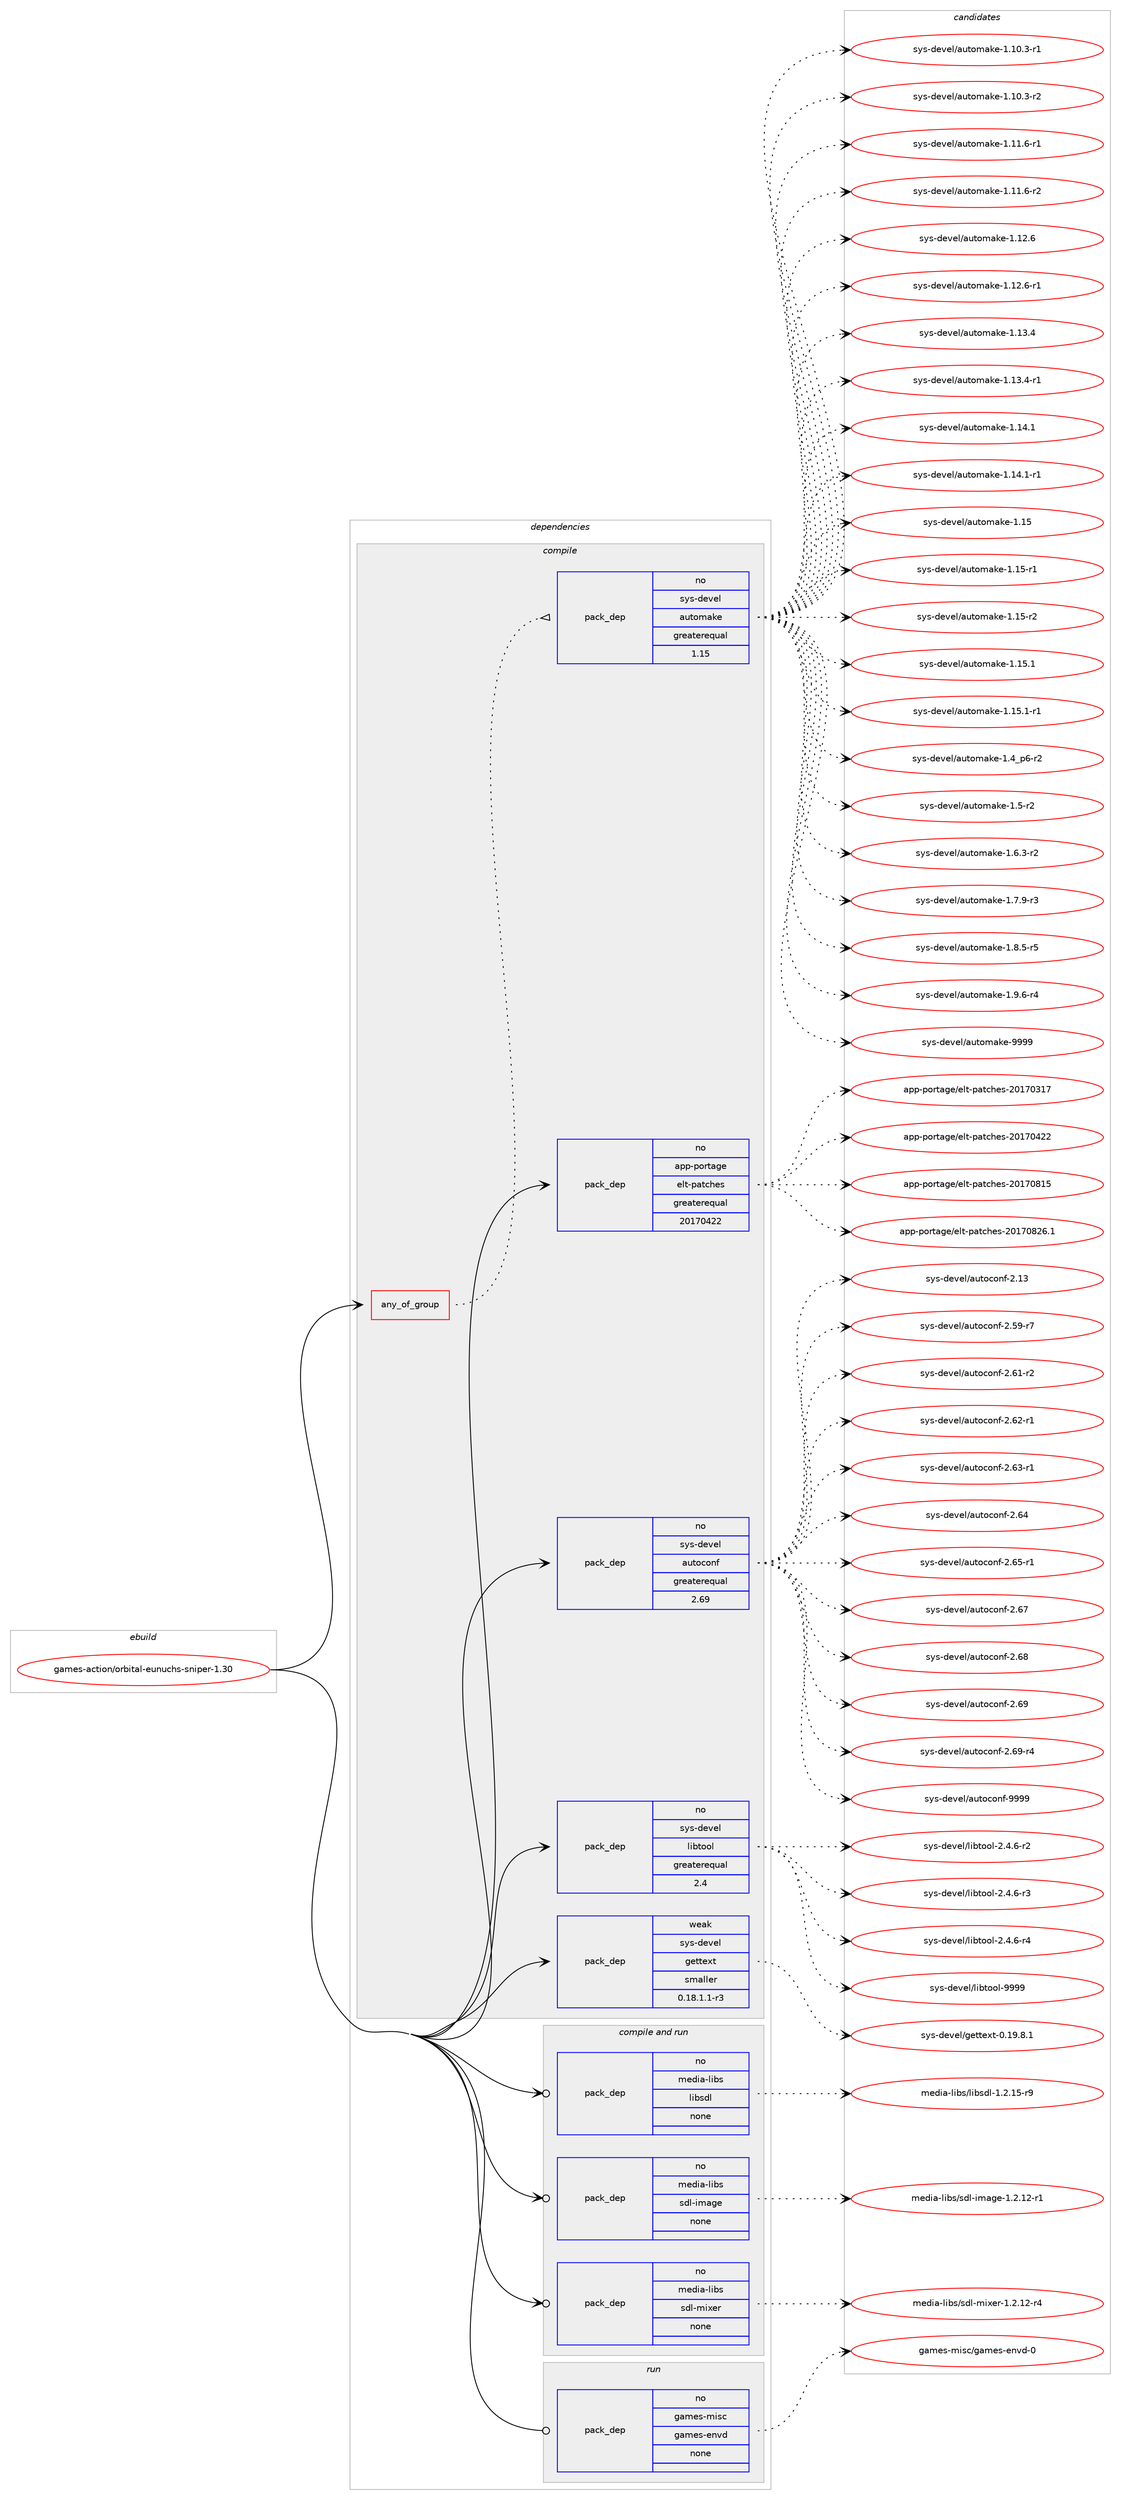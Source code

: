digraph prolog {

# *************
# Graph options
# *************

newrank=true;
concentrate=true;
compound=true;
graph [rankdir=LR,fontname=Helvetica,fontsize=10,ranksep=1.5];#, ranksep=2.5, nodesep=0.2];
edge  [arrowhead=vee];
node  [fontname=Helvetica,fontsize=10];

# **********
# The ebuild
# **********

subgraph cluster_leftcol {
color=gray;
rank=same;
label=<<i>ebuild</i>>;
id [label="games-action/orbital-eunuchs-sniper-1.30", color=red, width=4, href="../games-action/orbital-eunuchs-sniper-1.30.svg"];
}

# ****************
# The dependencies
# ****************

subgraph cluster_midcol {
color=gray;
label=<<i>dependencies</i>>;
subgraph cluster_compile {
fillcolor="#eeeeee";
style=filled;
label=<<i>compile</i>>;
subgraph any4321 {
dependency293218 [label=<<TABLE BORDER="0" CELLBORDER="1" CELLSPACING="0" CELLPADDING="4"><TR><TD CELLPADDING="10">any_of_group</TD></TR></TABLE>>, shape=none, color=red];subgraph pack209180 {
dependency293219 [label=<<TABLE BORDER="0" CELLBORDER="1" CELLSPACING="0" CELLPADDING="4" WIDTH="220"><TR><TD ROWSPAN="6" CELLPADDING="30">pack_dep</TD></TR><TR><TD WIDTH="110">no</TD></TR><TR><TD>sys-devel</TD></TR><TR><TD>automake</TD></TR><TR><TD>greaterequal</TD></TR><TR><TD>1.15</TD></TR></TABLE>>, shape=none, color=blue];
}
dependency293218:e -> dependency293219:w [weight=20,style="dotted",arrowhead="oinv"];
}
id:e -> dependency293218:w [weight=20,style="solid",arrowhead="vee"];
subgraph pack209181 {
dependency293220 [label=<<TABLE BORDER="0" CELLBORDER="1" CELLSPACING="0" CELLPADDING="4" WIDTH="220"><TR><TD ROWSPAN="6" CELLPADDING="30">pack_dep</TD></TR><TR><TD WIDTH="110">no</TD></TR><TR><TD>app-portage</TD></TR><TR><TD>elt-patches</TD></TR><TR><TD>greaterequal</TD></TR><TR><TD>20170422</TD></TR></TABLE>>, shape=none, color=blue];
}
id:e -> dependency293220:w [weight=20,style="solid",arrowhead="vee"];
subgraph pack209182 {
dependency293221 [label=<<TABLE BORDER="0" CELLBORDER="1" CELLSPACING="0" CELLPADDING="4" WIDTH="220"><TR><TD ROWSPAN="6" CELLPADDING="30">pack_dep</TD></TR><TR><TD WIDTH="110">no</TD></TR><TR><TD>sys-devel</TD></TR><TR><TD>autoconf</TD></TR><TR><TD>greaterequal</TD></TR><TR><TD>2.69</TD></TR></TABLE>>, shape=none, color=blue];
}
id:e -> dependency293221:w [weight=20,style="solid",arrowhead="vee"];
subgraph pack209183 {
dependency293222 [label=<<TABLE BORDER="0" CELLBORDER="1" CELLSPACING="0" CELLPADDING="4" WIDTH="220"><TR><TD ROWSPAN="6" CELLPADDING="30">pack_dep</TD></TR><TR><TD WIDTH="110">no</TD></TR><TR><TD>sys-devel</TD></TR><TR><TD>libtool</TD></TR><TR><TD>greaterequal</TD></TR><TR><TD>2.4</TD></TR></TABLE>>, shape=none, color=blue];
}
id:e -> dependency293222:w [weight=20,style="solid",arrowhead="vee"];
subgraph pack209184 {
dependency293223 [label=<<TABLE BORDER="0" CELLBORDER="1" CELLSPACING="0" CELLPADDING="4" WIDTH="220"><TR><TD ROWSPAN="6" CELLPADDING="30">pack_dep</TD></TR><TR><TD WIDTH="110">weak</TD></TR><TR><TD>sys-devel</TD></TR><TR><TD>gettext</TD></TR><TR><TD>smaller</TD></TR><TR><TD>0.18.1.1-r3</TD></TR></TABLE>>, shape=none, color=blue];
}
id:e -> dependency293223:w [weight=20,style="solid",arrowhead="vee"];
}
subgraph cluster_compileandrun {
fillcolor="#eeeeee";
style=filled;
label=<<i>compile and run</i>>;
subgraph pack209185 {
dependency293224 [label=<<TABLE BORDER="0" CELLBORDER="1" CELLSPACING="0" CELLPADDING="4" WIDTH="220"><TR><TD ROWSPAN="6" CELLPADDING="30">pack_dep</TD></TR><TR><TD WIDTH="110">no</TD></TR><TR><TD>media-libs</TD></TR><TR><TD>libsdl</TD></TR><TR><TD>none</TD></TR><TR><TD></TD></TR></TABLE>>, shape=none, color=blue];
}
id:e -> dependency293224:w [weight=20,style="solid",arrowhead="odotvee"];
subgraph pack209186 {
dependency293225 [label=<<TABLE BORDER="0" CELLBORDER="1" CELLSPACING="0" CELLPADDING="4" WIDTH="220"><TR><TD ROWSPAN="6" CELLPADDING="30">pack_dep</TD></TR><TR><TD WIDTH="110">no</TD></TR><TR><TD>media-libs</TD></TR><TR><TD>sdl-image</TD></TR><TR><TD>none</TD></TR><TR><TD></TD></TR></TABLE>>, shape=none, color=blue];
}
id:e -> dependency293225:w [weight=20,style="solid",arrowhead="odotvee"];
subgraph pack209187 {
dependency293226 [label=<<TABLE BORDER="0" CELLBORDER="1" CELLSPACING="0" CELLPADDING="4" WIDTH="220"><TR><TD ROWSPAN="6" CELLPADDING="30">pack_dep</TD></TR><TR><TD WIDTH="110">no</TD></TR><TR><TD>media-libs</TD></TR><TR><TD>sdl-mixer</TD></TR><TR><TD>none</TD></TR><TR><TD></TD></TR></TABLE>>, shape=none, color=blue];
}
id:e -> dependency293226:w [weight=20,style="solid",arrowhead="odotvee"];
}
subgraph cluster_run {
fillcolor="#eeeeee";
style=filled;
label=<<i>run</i>>;
subgraph pack209188 {
dependency293227 [label=<<TABLE BORDER="0" CELLBORDER="1" CELLSPACING="0" CELLPADDING="4" WIDTH="220"><TR><TD ROWSPAN="6" CELLPADDING="30">pack_dep</TD></TR><TR><TD WIDTH="110">no</TD></TR><TR><TD>games-misc</TD></TR><TR><TD>games-envd</TD></TR><TR><TD>none</TD></TR><TR><TD></TD></TR></TABLE>>, shape=none, color=blue];
}
id:e -> dependency293227:w [weight=20,style="solid",arrowhead="odot"];
}
}

# **************
# The candidates
# **************

subgraph cluster_choices {
rank=same;
color=gray;
label=<<i>candidates</i>>;

subgraph choice209180 {
color=black;
nodesep=1;
choice11512111545100101118101108479711711611110997107101454946494846514511449 [label="sys-devel/automake-1.10.3-r1", color=red, width=4,href="../sys-devel/automake-1.10.3-r1.svg"];
choice11512111545100101118101108479711711611110997107101454946494846514511450 [label="sys-devel/automake-1.10.3-r2", color=red, width=4,href="../sys-devel/automake-1.10.3-r2.svg"];
choice11512111545100101118101108479711711611110997107101454946494946544511449 [label="sys-devel/automake-1.11.6-r1", color=red, width=4,href="../sys-devel/automake-1.11.6-r1.svg"];
choice11512111545100101118101108479711711611110997107101454946494946544511450 [label="sys-devel/automake-1.11.6-r2", color=red, width=4,href="../sys-devel/automake-1.11.6-r2.svg"];
choice1151211154510010111810110847971171161111099710710145494649504654 [label="sys-devel/automake-1.12.6", color=red, width=4,href="../sys-devel/automake-1.12.6.svg"];
choice11512111545100101118101108479711711611110997107101454946495046544511449 [label="sys-devel/automake-1.12.6-r1", color=red, width=4,href="../sys-devel/automake-1.12.6-r1.svg"];
choice1151211154510010111810110847971171161111099710710145494649514652 [label="sys-devel/automake-1.13.4", color=red, width=4,href="../sys-devel/automake-1.13.4.svg"];
choice11512111545100101118101108479711711611110997107101454946495146524511449 [label="sys-devel/automake-1.13.4-r1", color=red, width=4,href="../sys-devel/automake-1.13.4-r1.svg"];
choice1151211154510010111810110847971171161111099710710145494649524649 [label="sys-devel/automake-1.14.1", color=red, width=4,href="../sys-devel/automake-1.14.1.svg"];
choice11512111545100101118101108479711711611110997107101454946495246494511449 [label="sys-devel/automake-1.14.1-r1", color=red, width=4,href="../sys-devel/automake-1.14.1-r1.svg"];
choice115121115451001011181011084797117116111109971071014549464953 [label="sys-devel/automake-1.15", color=red, width=4,href="../sys-devel/automake-1.15.svg"];
choice1151211154510010111810110847971171161111099710710145494649534511449 [label="sys-devel/automake-1.15-r1", color=red, width=4,href="../sys-devel/automake-1.15-r1.svg"];
choice1151211154510010111810110847971171161111099710710145494649534511450 [label="sys-devel/automake-1.15-r2", color=red, width=4,href="../sys-devel/automake-1.15-r2.svg"];
choice1151211154510010111810110847971171161111099710710145494649534649 [label="sys-devel/automake-1.15.1", color=red, width=4,href="../sys-devel/automake-1.15.1.svg"];
choice11512111545100101118101108479711711611110997107101454946495346494511449 [label="sys-devel/automake-1.15.1-r1", color=red, width=4,href="../sys-devel/automake-1.15.1-r1.svg"];
choice115121115451001011181011084797117116111109971071014549465295112544511450 [label="sys-devel/automake-1.4_p6-r2", color=red, width=4,href="../sys-devel/automake-1.4_p6-r2.svg"];
choice11512111545100101118101108479711711611110997107101454946534511450 [label="sys-devel/automake-1.5-r2", color=red, width=4,href="../sys-devel/automake-1.5-r2.svg"];
choice115121115451001011181011084797117116111109971071014549465446514511450 [label="sys-devel/automake-1.6.3-r2", color=red, width=4,href="../sys-devel/automake-1.6.3-r2.svg"];
choice115121115451001011181011084797117116111109971071014549465546574511451 [label="sys-devel/automake-1.7.9-r3", color=red, width=4,href="../sys-devel/automake-1.7.9-r3.svg"];
choice115121115451001011181011084797117116111109971071014549465646534511453 [label="sys-devel/automake-1.8.5-r5", color=red, width=4,href="../sys-devel/automake-1.8.5-r5.svg"];
choice115121115451001011181011084797117116111109971071014549465746544511452 [label="sys-devel/automake-1.9.6-r4", color=red, width=4,href="../sys-devel/automake-1.9.6-r4.svg"];
choice115121115451001011181011084797117116111109971071014557575757 [label="sys-devel/automake-9999", color=red, width=4,href="../sys-devel/automake-9999.svg"];
dependency293219:e -> choice11512111545100101118101108479711711611110997107101454946494846514511449:w [style=dotted,weight="100"];
dependency293219:e -> choice11512111545100101118101108479711711611110997107101454946494846514511450:w [style=dotted,weight="100"];
dependency293219:e -> choice11512111545100101118101108479711711611110997107101454946494946544511449:w [style=dotted,weight="100"];
dependency293219:e -> choice11512111545100101118101108479711711611110997107101454946494946544511450:w [style=dotted,weight="100"];
dependency293219:e -> choice1151211154510010111810110847971171161111099710710145494649504654:w [style=dotted,weight="100"];
dependency293219:e -> choice11512111545100101118101108479711711611110997107101454946495046544511449:w [style=dotted,weight="100"];
dependency293219:e -> choice1151211154510010111810110847971171161111099710710145494649514652:w [style=dotted,weight="100"];
dependency293219:e -> choice11512111545100101118101108479711711611110997107101454946495146524511449:w [style=dotted,weight="100"];
dependency293219:e -> choice1151211154510010111810110847971171161111099710710145494649524649:w [style=dotted,weight="100"];
dependency293219:e -> choice11512111545100101118101108479711711611110997107101454946495246494511449:w [style=dotted,weight="100"];
dependency293219:e -> choice115121115451001011181011084797117116111109971071014549464953:w [style=dotted,weight="100"];
dependency293219:e -> choice1151211154510010111810110847971171161111099710710145494649534511449:w [style=dotted,weight="100"];
dependency293219:e -> choice1151211154510010111810110847971171161111099710710145494649534511450:w [style=dotted,weight="100"];
dependency293219:e -> choice1151211154510010111810110847971171161111099710710145494649534649:w [style=dotted,weight="100"];
dependency293219:e -> choice11512111545100101118101108479711711611110997107101454946495346494511449:w [style=dotted,weight="100"];
dependency293219:e -> choice115121115451001011181011084797117116111109971071014549465295112544511450:w [style=dotted,weight="100"];
dependency293219:e -> choice11512111545100101118101108479711711611110997107101454946534511450:w [style=dotted,weight="100"];
dependency293219:e -> choice115121115451001011181011084797117116111109971071014549465446514511450:w [style=dotted,weight="100"];
dependency293219:e -> choice115121115451001011181011084797117116111109971071014549465546574511451:w [style=dotted,weight="100"];
dependency293219:e -> choice115121115451001011181011084797117116111109971071014549465646534511453:w [style=dotted,weight="100"];
dependency293219:e -> choice115121115451001011181011084797117116111109971071014549465746544511452:w [style=dotted,weight="100"];
dependency293219:e -> choice115121115451001011181011084797117116111109971071014557575757:w [style=dotted,weight="100"];
}
subgraph choice209181 {
color=black;
nodesep=1;
choice97112112451121111141169710310147101108116451129711699104101115455048495548514955 [label="app-portage/elt-patches-20170317", color=red, width=4,href="../app-portage/elt-patches-20170317.svg"];
choice97112112451121111141169710310147101108116451129711699104101115455048495548525050 [label="app-portage/elt-patches-20170422", color=red, width=4,href="../app-portage/elt-patches-20170422.svg"];
choice97112112451121111141169710310147101108116451129711699104101115455048495548564953 [label="app-portage/elt-patches-20170815", color=red, width=4,href="../app-portage/elt-patches-20170815.svg"];
choice971121124511211111411697103101471011081164511297116991041011154550484955485650544649 [label="app-portage/elt-patches-20170826.1", color=red, width=4,href="../app-portage/elt-patches-20170826.1.svg"];
dependency293220:e -> choice97112112451121111141169710310147101108116451129711699104101115455048495548514955:w [style=dotted,weight="100"];
dependency293220:e -> choice97112112451121111141169710310147101108116451129711699104101115455048495548525050:w [style=dotted,weight="100"];
dependency293220:e -> choice97112112451121111141169710310147101108116451129711699104101115455048495548564953:w [style=dotted,weight="100"];
dependency293220:e -> choice971121124511211111411697103101471011081164511297116991041011154550484955485650544649:w [style=dotted,weight="100"];
}
subgraph choice209182 {
color=black;
nodesep=1;
choice115121115451001011181011084797117116111991111101024550464951 [label="sys-devel/autoconf-2.13", color=red, width=4,href="../sys-devel/autoconf-2.13.svg"];
choice1151211154510010111810110847971171161119911111010245504653574511455 [label="sys-devel/autoconf-2.59-r7", color=red, width=4,href="../sys-devel/autoconf-2.59-r7.svg"];
choice1151211154510010111810110847971171161119911111010245504654494511450 [label="sys-devel/autoconf-2.61-r2", color=red, width=4,href="../sys-devel/autoconf-2.61-r2.svg"];
choice1151211154510010111810110847971171161119911111010245504654504511449 [label="sys-devel/autoconf-2.62-r1", color=red, width=4,href="../sys-devel/autoconf-2.62-r1.svg"];
choice1151211154510010111810110847971171161119911111010245504654514511449 [label="sys-devel/autoconf-2.63-r1", color=red, width=4,href="../sys-devel/autoconf-2.63-r1.svg"];
choice115121115451001011181011084797117116111991111101024550465452 [label="sys-devel/autoconf-2.64", color=red, width=4,href="../sys-devel/autoconf-2.64.svg"];
choice1151211154510010111810110847971171161119911111010245504654534511449 [label="sys-devel/autoconf-2.65-r1", color=red, width=4,href="../sys-devel/autoconf-2.65-r1.svg"];
choice115121115451001011181011084797117116111991111101024550465455 [label="sys-devel/autoconf-2.67", color=red, width=4,href="../sys-devel/autoconf-2.67.svg"];
choice115121115451001011181011084797117116111991111101024550465456 [label="sys-devel/autoconf-2.68", color=red, width=4,href="../sys-devel/autoconf-2.68.svg"];
choice115121115451001011181011084797117116111991111101024550465457 [label="sys-devel/autoconf-2.69", color=red, width=4,href="../sys-devel/autoconf-2.69.svg"];
choice1151211154510010111810110847971171161119911111010245504654574511452 [label="sys-devel/autoconf-2.69-r4", color=red, width=4,href="../sys-devel/autoconf-2.69-r4.svg"];
choice115121115451001011181011084797117116111991111101024557575757 [label="sys-devel/autoconf-9999", color=red, width=4,href="../sys-devel/autoconf-9999.svg"];
dependency293221:e -> choice115121115451001011181011084797117116111991111101024550464951:w [style=dotted,weight="100"];
dependency293221:e -> choice1151211154510010111810110847971171161119911111010245504653574511455:w [style=dotted,weight="100"];
dependency293221:e -> choice1151211154510010111810110847971171161119911111010245504654494511450:w [style=dotted,weight="100"];
dependency293221:e -> choice1151211154510010111810110847971171161119911111010245504654504511449:w [style=dotted,weight="100"];
dependency293221:e -> choice1151211154510010111810110847971171161119911111010245504654514511449:w [style=dotted,weight="100"];
dependency293221:e -> choice115121115451001011181011084797117116111991111101024550465452:w [style=dotted,weight="100"];
dependency293221:e -> choice1151211154510010111810110847971171161119911111010245504654534511449:w [style=dotted,weight="100"];
dependency293221:e -> choice115121115451001011181011084797117116111991111101024550465455:w [style=dotted,weight="100"];
dependency293221:e -> choice115121115451001011181011084797117116111991111101024550465456:w [style=dotted,weight="100"];
dependency293221:e -> choice115121115451001011181011084797117116111991111101024550465457:w [style=dotted,weight="100"];
dependency293221:e -> choice1151211154510010111810110847971171161119911111010245504654574511452:w [style=dotted,weight="100"];
dependency293221:e -> choice115121115451001011181011084797117116111991111101024557575757:w [style=dotted,weight="100"];
}
subgraph choice209183 {
color=black;
nodesep=1;
choice1151211154510010111810110847108105981161111111084550465246544511450 [label="sys-devel/libtool-2.4.6-r2", color=red, width=4,href="../sys-devel/libtool-2.4.6-r2.svg"];
choice1151211154510010111810110847108105981161111111084550465246544511451 [label="sys-devel/libtool-2.4.6-r3", color=red, width=4,href="../sys-devel/libtool-2.4.6-r3.svg"];
choice1151211154510010111810110847108105981161111111084550465246544511452 [label="sys-devel/libtool-2.4.6-r4", color=red, width=4,href="../sys-devel/libtool-2.4.6-r4.svg"];
choice1151211154510010111810110847108105981161111111084557575757 [label="sys-devel/libtool-9999", color=red, width=4,href="../sys-devel/libtool-9999.svg"];
dependency293222:e -> choice1151211154510010111810110847108105981161111111084550465246544511450:w [style=dotted,weight="100"];
dependency293222:e -> choice1151211154510010111810110847108105981161111111084550465246544511451:w [style=dotted,weight="100"];
dependency293222:e -> choice1151211154510010111810110847108105981161111111084550465246544511452:w [style=dotted,weight="100"];
dependency293222:e -> choice1151211154510010111810110847108105981161111111084557575757:w [style=dotted,weight="100"];
}
subgraph choice209184 {
color=black;
nodesep=1;
choice1151211154510010111810110847103101116116101120116454846495746564649 [label="sys-devel/gettext-0.19.8.1", color=red, width=4,href="../sys-devel/gettext-0.19.8.1.svg"];
dependency293223:e -> choice1151211154510010111810110847103101116116101120116454846495746564649:w [style=dotted,weight="100"];
}
subgraph choice209185 {
color=black;
nodesep=1;
choice1091011001059745108105981154710810598115100108454946504649534511457 [label="media-libs/libsdl-1.2.15-r9", color=red, width=4,href="../media-libs/libsdl-1.2.15-r9.svg"];
dependency293224:e -> choice1091011001059745108105981154710810598115100108454946504649534511457:w [style=dotted,weight="100"];
}
subgraph choice209186 {
color=black;
nodesep=1;
choice109101100105974510810598115471151001084510510997103101454946504649504511449 [label="media-libs/sdl-image-1.2.12-r1", color=red, width=4,href="../media-libs/sdl-image-1.2.12-r1.svg"];
dependency293225:e -> choice109101100105974510810598115471151001084510510997103101454946504649504511449:w [style=dotted,weight="100"];
}
subgraph choice209187 {
color=black;
nodesep=1;
choice1091011001059745108105981154711510010845109105120101114454946504649504511452 [label="media-libs/sdl-mixer-1.2.12-r4", color=red, width=4,href="../media-libs/sdl-mixer-1.2.12-r4.svg"];
dependency293226:e -> choice1091011001059745108105981154711510010845109105120101114454946504649504511452:w [style=dotted,weight="100"];
}
subgraph choice209188 {
color=black;
nodesep=1;
choice1039710910111545109105115994710397109101115451011101181004548 [label="games-misc/games-envd-0", color=red, width=4,href="../games-misc/games-envd-0.svg"];
dependency293227:e -> choice1039710910111545109105115994710397109101115451011101181004548:w [style=dotted,weight="100"];
}
}

}
